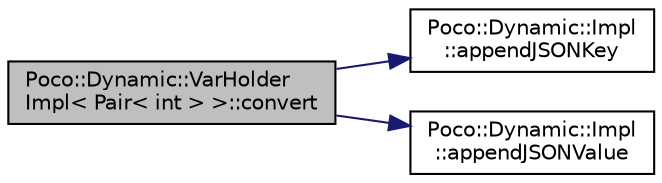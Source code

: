 digraph "Poco::Dynamic::VarHolderImpl&lt; Pair&lt; int &gt; &gt;::convert"
{
 // LATEX_PDF_SIZE
  edge [fontname="Helvetica",fontsize="10",labelfontname="Helvetica",labelfontsize="10"];
  node [fontname="Helvetica",fontsize="10",shape=record];
  rankdir="LR";
  Node1 [label="Poco::Dynamic::VarHolder\lImpl\< Pair\< int \> \>::convert",height=0.2,width=0.4,color="black", fillcolor="grey75", style="filled", fontcolor="black",tooltip=" "];
  Node1 -> Node2 [color="midnightblue",fontsize="10",style="solid",fontname="Helvetica"];
  Node2 [label="Poco::Dynamic::Impl\l::appendJSONKey",height=0.2,width=0.4,color="black", fillcolor="white", style="filled",URL="$namespacePoco_1_1Dynamic_1_1Impl.html#a2eb05dd2722e21f899480e1dc822b817",tooltip="Returns true for values that should be JSON-formatted as string."];
  Node1 -> Node3 [color="midnightblue",fontsize="10",style="solid",fontname="Helvetica"];
  Node3 [label="Poco::Dynamic::Impl\l::appendJSONValue",height=0.2,width=0.4,color="black", fillcolor="white", style="filled",URL="$namespacePoco_1_1Dynamic_1_1Impl.html#a2e68353c5081150efc8e65e31ea40265",tooltip=" "];
}
